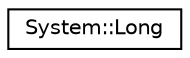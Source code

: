 digraph G
{
  edge [fontname="Helvetica",fontsize="10",labelfontname="Helvetica",labelfontsize="10"];
  node [fontname="Helvetica",fontsize="10",shape=record];
  rankdir="LR";
  Node1 [label="System::Long",height=0.2,width=0.4,color="black", fillcolor="white", style="filled",URL="$class_system_1_1_long.html"];
}
